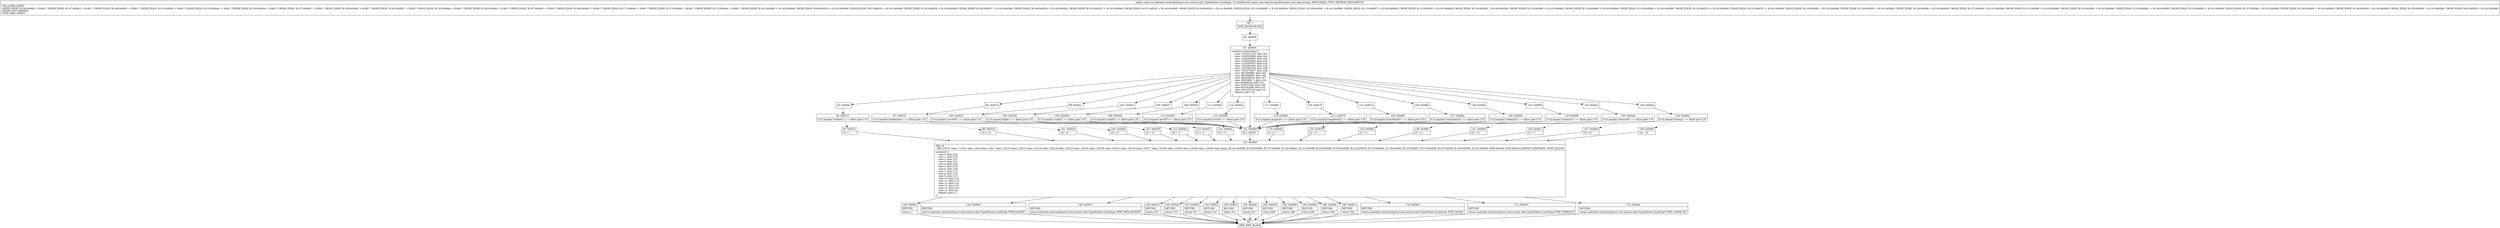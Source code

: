 digraph "CFG forandroidx.constraintlayout.core.motion.utils.TypedValues.CycleType.\-CC.getId(Ljava\/lang\/String;)I" {
Node_88 [shape=record,label="{88\:\ ?|MTH_ENTER_BLOCK\l}"];
Node_90 [shape=record,label="{90\:\ 0x0000}"];
Node_91 [shape=record,label="{91\:\ 0x0005|switch(r2.hashCode()) \{\l    case \-1310311125: goto L67;\l    case \-1249320806: goto L64;\l    case \-1249320805: goto L61;\l    case \-1249320804: goto L58;\l    case \-1225497657: goto L55;\l    case \-1225497656: goto L52;\l    case \-1225497655: goto L49;\l    case \-1001078227: goto L46;\l    case \-987906986: goto L43;\l    case \-987906985: goto L40;\l    case \-908189618: goto L37;\l    case \-908189617: goto L34;\l    case 92909918: goto L31;\l    case 579057826: goto L28;\l    case 803192288: goto L25;\l    case 1941332754: goto L3;\l    default: goto L70;\l\}\l}"];
Node_93 [shape=record,label="{93\:\ 0x000a}"];
Node_94 [shape=record,label="{94\:\ 0x0010|if (r2.equals(\"visibility\") == false) goto L70\l}"];
Node_95 [shape=record,label="{95\:\ 0x0012|r0 = 1\l}"];
Node_142 [shape=record,label="{142\:\ 0x00b9|PHI: r0 \l  PHI: (r0v47 char) = (r0v1 char), (r0v4 char), (r0v7 char), (r0v10 char), (r0v13 char), (r0v16 char), (r0v19 char), (r0v22 char), (r0v25 char), (r0v28 char), (r0v31 char), (r0v34 char), (r0v37 char), (r0v40 char), (r0v43 char), (r0v46 char), (r0v66 char) binds: [B:141:0x00b8, B:140:0x00b5, B:137:0x00ab, B:134:0x00a1, B:131:0x0096, B:128:0x008c, B:125:0x0082, B:122:0x0078, B:119:0x006d, B:116:0x0062, B:113:0x0057, B:110:0x004b, B:107:0x003f, B:104:0x0034, B:101:0x0029, B:98:0x001d, B:95:0x0012] A[DONT_GENERATE, DONT_INLINE]\l|switch(r0) \{\l    case 0: goto L24;\l    case 1: goto L23;\l    case 2: goto L22;\l    case 3: goto L21;\l    case 4: goto L20;\l    case 5: goto L19;\l    case 6: goto L18;\l    case 7: goto L17;\l    case 8: goto L16;\l    case 9: goto L15;\l    case 10: goto L14;\l    case 11: goto L13;\l    case 12: goto L12;\l    case 13: goto L11;\l    case 14: goto L10;\l    case 15: goto L9;\l    default: goto L7;\l\}\l}"];
Node_143 [shape=record,label="{143\:\ 0x00bc|RETURN\l|return \-1\l}"];
Node_89 [shape=record,label="{89\:\ ?|MTH_EXIT_BLOCK\l}"];
Node_144 [shape=record,label="{144\:\ 0x00bd|RETURN\l|return androidx.constraintlayout.core.motion.utils.TypedValues.CycleType.TYPE_EASING\l}"];
Node_146 [shape=record,label="{146\:\ 0x00c0|RETURN\l|return androidx.constraintlayout.core.motion.utils.TypedValues.CycleType.TYPE_PATH_ROTATE\l}"];
Node_148 [shape=record,label="{148\:\ 0x00c3|RETURN\l|return 315\l}"];
Node_150 [shape=record,label="{150\:\ 0x00c6|RETURN\l|return 314\l}"];
Node_152 [shape=record,label="{152\:\ 0x00c9|RETURN\l|return 313\l}"];
Node_154 [shape=record,label="{154\:\ 0x00cc|RETURN\l|return 312\l}"];
Node_156 [shape=record,label="{156\:\ 0x00cf|RETURN\l|return 311\l}"];
Node_158 [shape=record,label="{158\:\ 0x00d2|RETURN\l|return 310\l}"];
Node_160 [shape=record,label="{160\:\ 0x00d5|RETURN\l|return 309\l}"];
Node_162 [shape=record,label="{162\:\ 0x00d8|RETURN\l|return 308\l}"];
Node_164 [shape=record,label="{164\:\ 0x00db|RETURN\l|return 306\l}"];
Node_166 [shape=record,label="{166\:\ 0x00de|RETURN\l|return 305\l}"];
Node_168 [shape=record,label="{168\:\ 0x00e1|RETURN\l|return 304\l}"];
Node_170 [shape=record,label="{170\:\ 0x00e4|RETURN\l|return androidx.constraintlayout.core.motion.utils.TypedValues.CycleType.TYPE_ALPHA\l}"];
Node_172 [shape=record,label="{172\:\ 0x00e7|RETURN\l|return androidx.constraintlayout.core.motion.utils.TypedValues.CycleType.TYPE_VISIBILITY\l}"];
Node_174 [shape=record,label="{174\:\ 0x00ea|RETURN\l|return androidx.constraintlayout.core.motion.utils.TypedValues.CycleType.TYPE_CURVE_FIT\l}"];
Node_96 [shape=record,label="{96\:\ 0x0015}"];
Node_97 [shape=record,label="{97\:\ 0x001b|if (r2.equals(\"pathRotate\") == false) goto L70\l}"];
Node_98 [shape=record,label="{98\:\ 0x001d|r0 = 14\l}"];
Node_99 [shape=record,label="{99\:\ 0x0021}"];
Node_100 [shape=record,label="{100\:\ 0x0027|if (r2.equals(\"curveFit\") == false) goto L70\l}"];
Node_101 [shape=record,label="{101\:\ 0x0029|r0 = 0\l}"];
Node_102 [shape=record,label="{102\:\ 0x002c}"];
Node_103 [shape=record,label="{103\:\ 0x0032|if (r2.equals(\"alpha\") == false) goto L70\l}"];
Node_104 [shape=record,label="{104\:\ 0x0034|r0 = 2\l}"];
Node_105 [shape=record,label="{105\:\ 0x0037}"];
Node_106 [shape=record,label="{106\:\ 0x003d|if (r2.equals(\"scaleY\") == false) goto L70\l}"];
Node_107 [shape=record,label="{107\:\ 0x003f|r0 = 'n'\l}"];
Node_108 [shape=record,label="{108\:\ 0x0043}"];
Node_109 [shape=record,label="{109\:\ 0x0049|if (r2.equals(\"scaleX\") == false) goto L70\l}"];
Node_110 [shape=record,label="{110\:\ 0x004b|r0 = 't'\l}"];
Node_111 [shape=record,label="{111\:\ 0x004f}"];
Node_112 [shape=record,label="{112\:\ 0x0055|if (r2.equals(\"pivotY\") == false) goto L70\l}"];
Node_113 [shape=record,label="{113\:\ 0x0057|r0 = 'f'\l}"];
Node_114 [shape=record,label="{114\:\ 0x005a}"];
Node_115 [shape=record,label="{115\:\ 0x0060|if (r2.equals(\"pivotX\") == false) goto L70\l}"];
Node_116 [shape=record,label="{116\:\ 0x0062|r0 = 11\l}"];
Node_117 [shape=record,label="{117\:\ 0x0065}"];
Node_118 [shape=record,label="{118\:\ 0x006b|if (r2.equals(\"progress\") == false) goto L70\l}"];
Node_119 [shape=record,label="{119\:\ 0x006d|r0 = 'r'\l}"];
Node_120 [shape=record,label="{120\:\ 0x0070}"];
Node_121 [shape=record,label="{121\:\ 0x0076|if (r2.equals(\"translationZ\") == false) goto L70\l}"];
Node_122 [shape=record,label="{122\:\ 0x0078|r0 = 5\l}"];
Node_123 [shape=record,label="{123\:\ 0x007a}"];
Node_124 [shape=record,label="{124\:\ 0x0080|if (r2.equals(\"translationY\") == false) goto L70\l}"];
Node_125 [shape=record,label="{125\:\ 0x0082|r0 = 4\l}"];
Node_126 [shape=record,label="{126\:\ 0x0084}"];
Node_127 [shape=record,label="{127\:\ 0x008a|if (r2.equals(\"translationX\") == false) goto L70\l}"];
Node_128 [shape=record,label="{128\:\ 0x008c|r0 = 3\l}"];
Node_129 [shape=record,label="{129\:\ 0x008e}"];
Node_130 [shape=record,label="{130\:\ 0x0094|if (r2.equals(\"rotationZ\") == false) goto L70\l}"];
Node_131 [shape=record,label="{131\:\ 0x0096|r0 = 'b'\l}"];
Node_132 [shape=record,label="{132\:\ 0x0099}"];
Node_133 [shape=record,label="{133\:\ 0x009f|if (r2.equals(\"rotationY\") == false) goto L70\l}"];
Node_134 [shape=record,label="{134\:\ 0x00a1|r0 = 7\l}"];
Node_135 [shape=record,label="{135\:\ 0x00a3}"];
Node_136 [shape=record,label="{136\:\ 0x00a9|if (r2.equals(\"rotationX\") == false) goto L70\l}"];
Node_137 [shape=record,label="{137\:\ 0x00ab|r0 = 6\l}"];
Node_138 [shape=record,label="{138\:\ 0x00ad}"];
Node_139 [shape=record,label="{139\:\ 0x00b3|if (r2.equals(\"easing\") == false) goto L70\l}"];
Node_140 [shape=record,label="{140\:\ 0x00b5|r0 = 15\l}"];
Node_141 [shape=record,label="{141\:\ 0x00b8|r0 = 65535\l}"];
MethodNode[shape=record,label="{public static int androidx.constraintlayout.core.motion.utils.TypedValues.CycleType.\-CC.getId((r2v0 'name' java.lang.String A[D('name' java.lang.String), IMMUTABLE_TYPE, METHOD_ARGUMENT]))  | USE_LINES_HINTS\lCROSS_EDGE: B:145:0x00bf \-\> B:89:?, CROSS_EDGE: B:147:0x00c2 \-\> B:89:?, CROSS_EDGE: B:149:0x00c5 \-\> B:89:?, CROSS_EDGE: B:151:0x00c8 \-\> B:89:?, CROSS_EDGE: B:153:0x00cb \-\> B:89:?, CROSS_EDGE: B:155:0x00ce \-\> B:89:?, CROSS_EDGE: B:157:0x00d1 \-\> B:89:?, CROSS_EDGE: B:159:0x00d4 \-\> B:89:?, CROSS_EDGE: B:161:0x00d7 \-\> B:89:?, CROSS_EDGE: B:163:0x00da \-\> B:89:?, CROSS_EDGE: B:165:0x00dd \-\> B:89:?, CROSS_EDGE: B:167:0x00e0 \-\> B:89:?, CROSS_EDGE: B:169:0x00e3 \-\> B:89:?, CROSS_EDGE: B:171:0x00e6 \-\> B:89:?, CROSS_EDGE: B:173:0x00e9 \-\> B:89:?, CROSS_EDGE: B:175:0x00ec \-\> B:89:?, CROSS_EDGE: B:141:0x00b8 \-\> B:142:0x00b9, CROSS_EDGE: B:98:0x001d \-\> B:142:0x00b9, CROSS_EDGE: B:97:0x001b \-\> B:141:0x00b8, CROSS_EDGE: B:101:0x0029 \-\> B:142:0x00b9, CROSS_EDGE: B:100:0x0027 \-\> B:141:0x00b8, CROSS_EDGE: B:104:0x0034 \-\> B:142:0x00b9, CROSS_EDGE: B:103:0x0032 \-\> B:141:0x00b8, CROSS_EDGE: B:107:0x003f \-\> B:142:0x00b9, CROSS_EDGE: B:106:0x003d \-\> B:141:0x00b8, CROSS_EDGE: B:110:0x004b \-\> B:142:0x00b9, CROSS_EDGE: B:109:0x0049 \-\> B:141:0x00b8, CROSS_EDGE: B:113:0x0057 \-\> B:142:0x00b9, CROSS_EDGE: B:112:0x0055 \-\> B:141:0x00b8, CROSS_EDGE: B:116:0x0062 \-\> B:142:0x00b9, CROSS_EDGE: B:115:0x0060 \-\> B:141:0x00b8, CROSS_EDGE: B:119:0x006d \-\> B:142:0x00b9, CROSS_EDGE: B:118:0x006b \-\> B:141:0x00b8, CROSS_EDGE: B:122:0x0078 \-\> B:142:0x00b9, CROSS_EDGE: B:121:0x0076 \-\> B:141:0x00b8, CROSS_EDGE: B:125:0x0082 \-\> B:142:0x00b9, CROSS_EDGE: B:124:0x0080 \-\> B:141:0x00b8, CROSS_EDGE: B:128:0x008c \-\> B:142:0x00b9, CROSS_EDGE: B:127:0x008a \-\> B:141:0x00b8, CROSS_EDGE: B:131:0x0096 \-\> B:142:0x00b9, CROSS_EDGE: B:130:0x0094 \-\> B:141:0x00b8, CROSS_EDGE: B:134:0x00a1 \-\> B:142:0x00b9, CROSS_EDGE: B:133:0x009f \-\> B:141:0x00b8, CROSS_EDGE: B:137:0x00ab \-\> B:142:0x00b9, CROSS_EDGE: B:136:0x00a9 \-\> B:141:0x00b8, CROSS_EDGE: B:140:0x00b5 \-\> B:142:0x00b9, CROSS_EDGE: B:139:0x00b3 \-\> B:141:0x00b8, CROSS_EDGE: B:91:0x0005 \-\> B:141:0x00b8\lINLINE_NOT_NEEDED\lTYPE_VARS: EMPTY\l}"];
MethodNode -> Node_88;Node_88 -> Node_90;
Node_90 -> Node_91;
Node_91 -> Node_93;
Node_91 -> Node_96;
Node_91 -> Node_99;
Node_91 -> Node_102;
Node_91 -> Node_105;
Node_91 -> Node_108;
Node_91 -> Node_111;
Node_91 -> Node_114;
Node_91 -> Node_117;
Node_91 -> Node_120;
Node_91 -> Node_123;
Node_91 -> Node_126;
Node_91 -> Node_129;
Node_91 -> Node_132;
Node_91 -> Node_135;
Node_91 -> Node_138;
Node_91 -> Node_141;
Node_93 -> Node_94;
Node_94 -> Node_95[style=dashed];
Node_94 -> Node_141;
Node_95 -> Node_142;
Node_142 -> Node_143;
Node_142 -> Node_144;
Node_142 -> Node_146;
Node_142 -> Node_148;
Node_142 -> Node_150;
Node_142 -> Node_152;
Node_142 -> Node_154;
Node_142 -> Node_156;
Node_142 -> Node_158;
Node_142 -> Node_160;
Node_142 -> Node_162;
Node_142 -> Node_164;
Node_142 -> Node_166;
Node_142 -> Node_168;
Node_142 -> Node_170;
Node_142 -> Node_172;
Node_142 -> Node_174;
Node_143 -> Node_89;
Node_144 -> Node_89;
Node_146 -> Node_89;
Node_148 -> Node_89;
Node_150 -> Node_89;
Node_152 -> Node_89;
Node_154 -> Node_89;
Node_156 -> Node_89;
Node_158 -> Node_89;
Node_160 -> Node_89;
Node_162 -> Node_89;
Node_164 -> Node_89;
Node_166 -> Node_89;
Node_168 -> Node_89;
Node_170 -> Node_89;
Node_172 -> Node_89;
Node_174 -> Node_89;
Node_96 -> Node_97;
Node_97 -> Node_98[style=dashed];
Node_97 -> Node_141;
Node_98 -> Node_142;
Node_99 -> Node_100;
Node_100 -> Node_101[style=dashed];
Node_100 -> Node_141;
Node_101 -> Node_142;
Node_102 -> Node_103;
Node_103 -> Node_104[style=dashed];
Node_103 -> Node_141;
Node_104 -> Node_142;
Node_105 -> Node_106;
Node_106 -> Node_107[style=dashed];
Node_106 -> Node_141;
Node_107 -> Node_142;
Node_108 -> Node_109;
Node_109 -> Node_110[style=dashed];
Node_109 -> Node_141;
Node_110 -> Node_142;
Node_111 -> Node_112;
Node_112 -> Node_113[style=dashed];
Node_112 -> Node_141;
Node_113 -> Node_142;
Node_114 -> Node_115;
Node_115 -> Node_116[style=dashed];
Node_115 -> Node_141;
Node_116 -> Node_142;
Node_117 -> Node_118;
Node_118 -> Node_119[style=dashed];
Node_118 -> Node_141;
Node_119 -> Node_142;
Node_120 -> Node_121;
Node_121 -> Node_122[style=dashed];
Node_121 -> Node_141;
Node_122 -> Node_142;
Node_123 -> Node_124;
Node_124 -> Node_125[style=dashed];
Node_124 -> Node_141;
Node_125 -> Node_142;
Node_126 -> Node_127;
Node_127 -> Node_128[style=dashed];
Node_127 -> Node_141;
Node_128 -> Node_142;
Node_129 -> Node_130;
Node_130 -> Node_131[style=dashed];
Node_130 -> Node_141;
Node_131 -> Node_142;
Node_132 -> Node_133;
Node_133 -> Node_134[style=dashed];
Node_133 -> Node_141;
Node_134 -> Node_142;
Node_135 -> Node_136;
Node_136 -> Node_137[style=dashed];
Node_136 -> Node_141;
Node_137 -> Node_142;
Node_138 -> Node_139;
Node_139 -> Node_140[style=dashed];
Node_139 -> Node_141;
Node_140 -> Node_142;
Node_141 -> Node_142;
}

